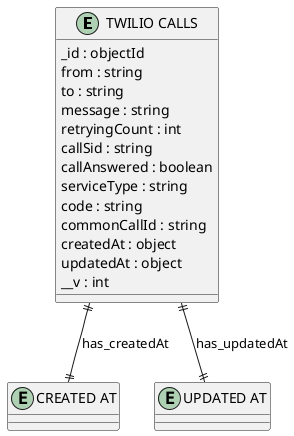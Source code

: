 @startuml TWILIO_CALLS_Diagram

entity "TWILIO CALLS" as TWILIO_CALLS {
  _id : objectId
  from : string
  to : string
  message : string
  retryingCount : int
  callSid : string
  callAnswered : boolean
  serviceType : string
  code : string
  commonCallId : string
  createdAt : object
  updatedAt : object
  __v : int
}

entity "CREATED AT" as CREATED_AT {
}

entity "UPDATED AT" as UPDATED_AT {
}

' // Relationships
TWILIO_CALLS ||--|| CREATED_AT : has_createdAt
TWILIO_CALLS ||--|| UPDATED_AT : has_updatedAt
@enduml